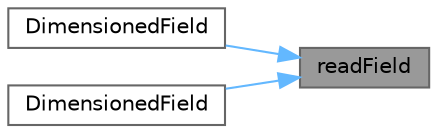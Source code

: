 digraph "readField"
{
 // LATEX_PDF_SIZE
  bgcolor="transparent";
  edge [fontname=Helvetica,fontsize=10,labelfontname=Helvetica,labelfontsize=10];
  node [fontname=Helvetica,fontsize=10,shape=box,height=0.2,width=0.4];
  rankdir="RL";
  Node1 [id="Node000001",label="readField",height=0.2,width=0.4,color="gray40", fillcolor="grey60", style="filled", fontcolor="black",tooltip=" "];
  Node1 -> Node2 [id="edge1_Node000001_Node000002",dir="back",color="steelblue1",style="solid",tooltip=" "];
  Node2 [id="Node000002",label="DimensionedField",height=0.2,width=0.4,color="grey40", fillcolor="white", style="filled",URL="$classFoam_1_1DimensionedField.html#a1d60c0dd1da5eff2a1f792c40c4a3588",tooltip=" "];
  Node1 -> Node3 [id="edge2_Node000001_Node000003",dir="back",color="steelblue1",style="solid",tooltip=" "];
  Node3 [id="Node000003",label="DimensionedField",height=0.2,width=0.4,color="grey40", fillcolor="white", style="filled",URL="$classFoam_1_1DimensionedField.html#aeb58466184a7619e5e5d8f838dfcf345",tooltip=" "];
}
